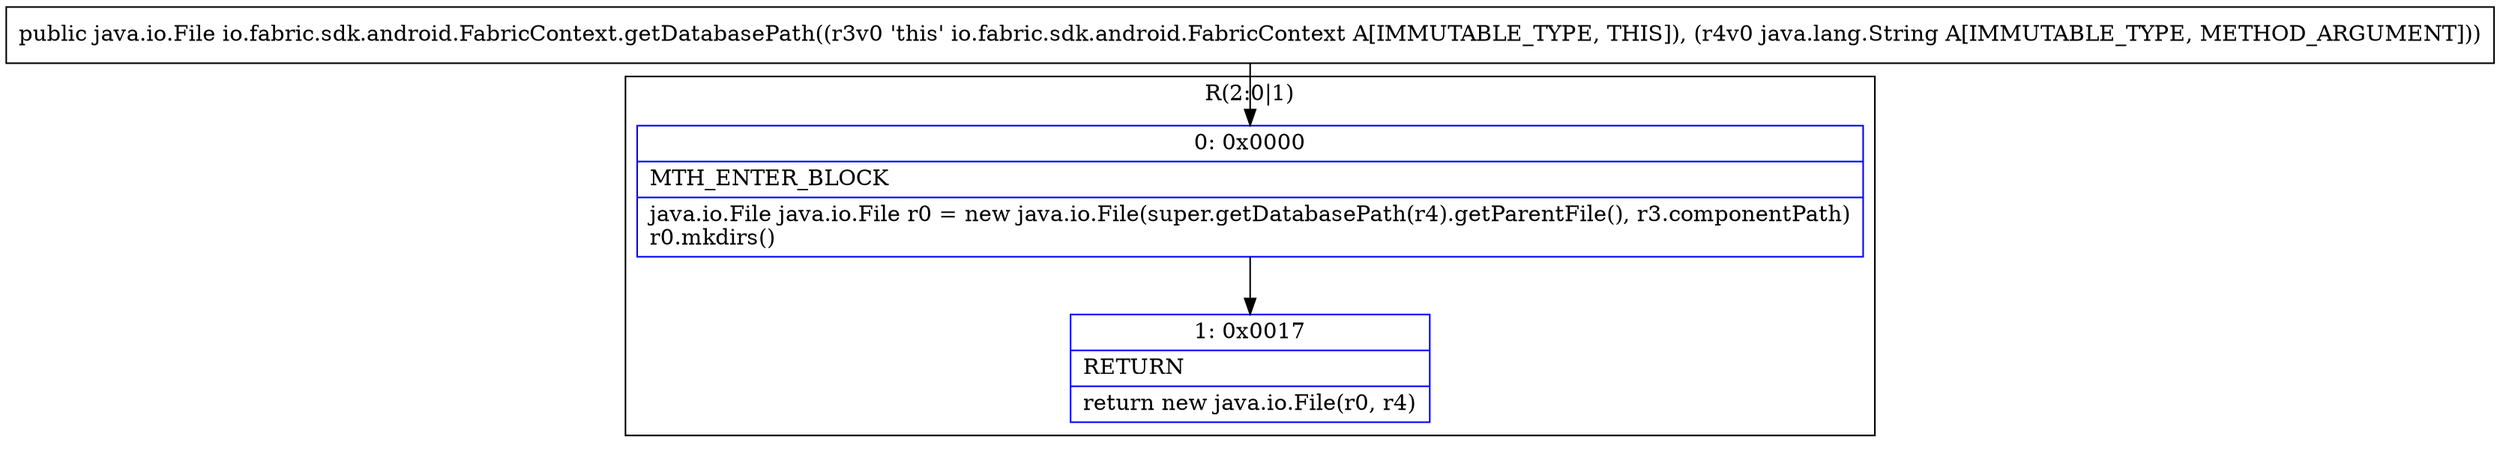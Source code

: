 digraph "CFG forio.fabric.sdk.android.FabricContext.getDatabasePath(Ljava\/lang\/String;)Ljava\/io\/File;" {
subgraph cluster_Region_633240570 {
label = "R(2:0|1)";
node [shape=record,color=blue];
Node_0 [shape=record,label="{0\:\ 0x0000|MTH_ENTER_BLOCK\l|java.io.File java.io.File r0 = new java.io.File(super.getDatabasePath(r4).getParentFile(), r3.componentPath)\lr0.mkdirs()\l}"];
Node_1 [shape=record,label="{1\:\ 0x0017|RETURN\l|return new java.io.File(r0, r4)\l}"];
}
MethodNode[shape=record,label="{public java.io.File io.fabric.sdk.android.FabricContext.getDatabasePath((r3v0 'this' io.fabric.sdk.android.FabricContext A[IMMUTABLE_TYPE, THIS]), (r4v0 java.lang.String A[IMMUTABLE_TYPE, METHOD_ARGUMENT])) }"];
MethodNode -> Node_0;
Node_0 -> Node_1;
}

